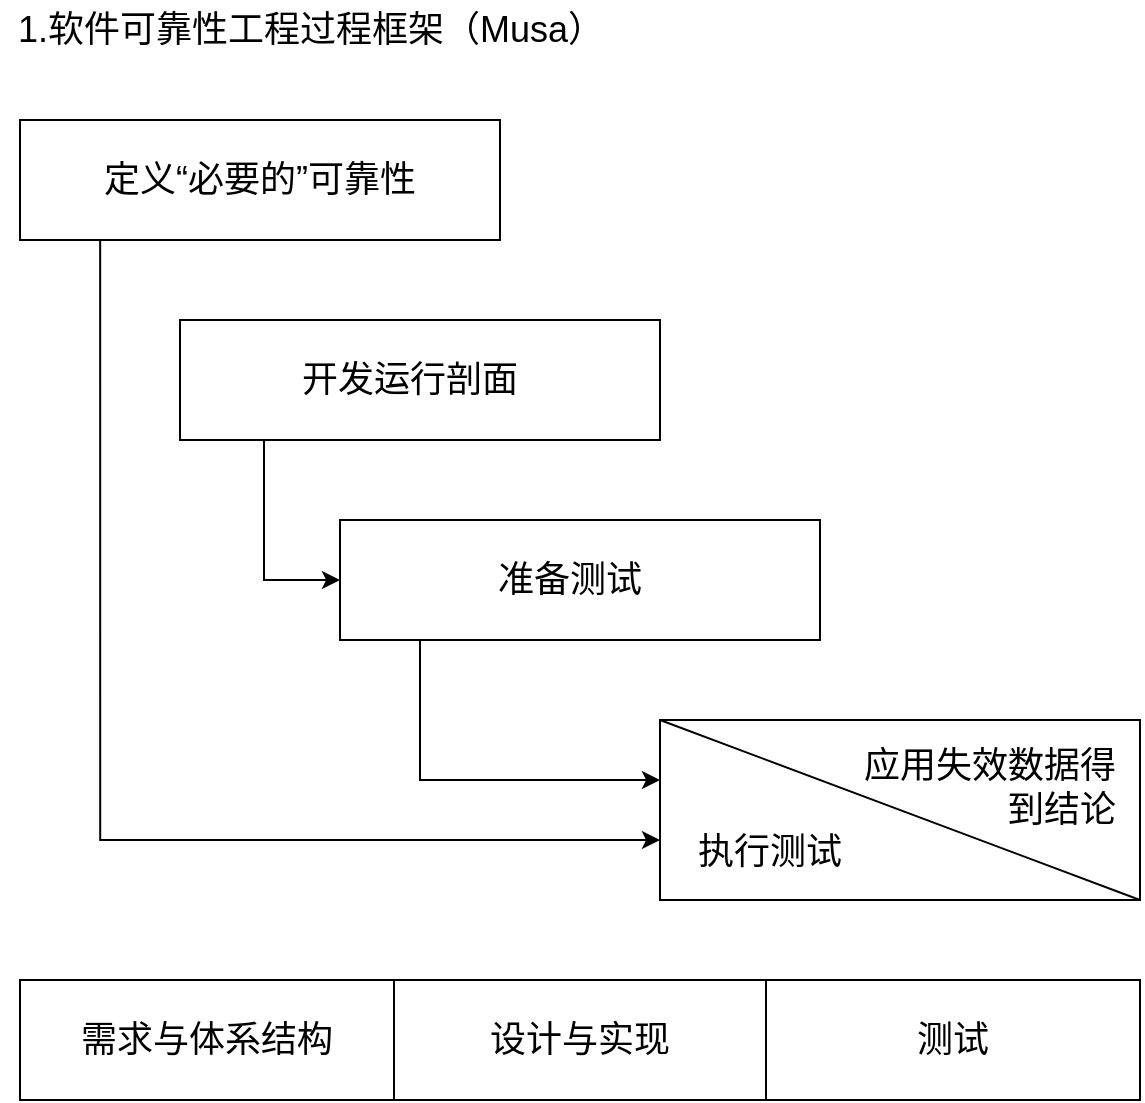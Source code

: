 <mxfile version="16.2.6" type="github">
  <diagram id="GGYCWKbRazjykh9vFGDS" name="Page-1">
    <mxGraphModel dx="1341" dy="1963" grid="1" gridSize="10" guides="1" tooltips="1" connect="1" arrows="1" fold="1" page="1" pageScale="1" pageWidth="827" pageHeight="1169" math="0" shadow="0">
      <root>
        <mxCell id="0" />
        <mxCell id="1" parent="0" />
        <mxCell id="G4B4auYITuGabKD5fMpG-1" value="" style="rounded=0;whiteSpace=wrap;html=1;" vertex="1" parent="1">
          <mxGeometry x="80" y="40" width="240" height="60" as="geometry" />
        </mxCell>
        <mxCell id="G4B4auYITuGabKD5fMpG-2" value="定义“必要的”可靠性" style="text;html=1;strokeColor=none;fillColor=none;align=center;verticalAlign=middle;whiteSpace=wrap;rounded=0;fontSize=18;fontStyle=0" vertex="1" parent="1">
          <mxGeometry x="115" y="46.25" width="170" height="47.5" as="geometry" />
        </mxCell>
        <mxCell id="G4B4auYITuGabKD5fMpG-3" value="" style="rounded=0;whiteSpace=wrap;html=1;" vertex="1" parent="1">
          <mxGeometry x="160" y="140" width="240" height="60" as="geometry" />
        </mxCell>
        <mxCell id="G4B4auYITuGabKD5fMpG-4" value="" style="rounded=0;whiteSpace=wrap;html=1;" vertex="1" parent="1">
          <mxGeometry x="240" y="240" width="240" height="60" as="geometry" />
        </mxCell>
        <mxCell id="G4B4auYITuGabKD5fMpG-5" value="&lt;span style=&quot;color: rgba(0 , 0 , 0 , 0) ; font-family: monospace ; font-size: 0px&quot;&gt;%3CmxGraphModel%3E%3Croot%3E%3CmxCell%20id%3D%220%22%2F%3E%3CmxCell%20id%3D%221%22%20parent%3D%220%22%2F%3E%3CmxCell%20id%3D%222%22%20value%3D%22%E5%87%86%E5%A4%87%E6%B5%8B%E8%AF%95%22%20style%3D%22text%3Bhtml%3D1%3BstrokeColor%3Dnone%3BfillColor%3Dnone%3Balign%3Dcenter%3BverticalAlign%3Dmiddle%3BwhiteSpace%3Dwrap%3Brounded%3D0%3BfontSize%3D18%3BfontStyle%3D0%22%20vertex%3D%221%22%20parent%3D%221%22%3E%3CmxGeometry%20x%3D%22270%22%20y%3D%22246.25%22%20width%3D%22170%22%20height%3D%2247.5%22%20as%3D%22geometry%22%2F%3E%3C%2FmxCell%3E%3C%2Froot%3E%3C%2FmxGraphModel%3E&lt;/span&gt;&lt;span style=&quot;color: rgba(0 , 0 , 0 , 0) ; font-family: monospace ; font-size: 0px&quot;&gt;%3CmxGraphModel%3E%3Croot%3E%3CmxCell%20id%3D%220%22%2F%3E%3CmxCell%20id%3D%221%22%20parent%3D%220%22%2F%3E%3CmxCell%20id%3D%222%22%20value%3D%22%E5%87%86%E5%A4%87%E6%B5%8B%E8%AF%95%22%20style%3D%22text%3Bhtml%3D1%3BstrokeColor%3Dnone%3BfillColor%3Dnone%3Balign%3Dcenter%3BverticalAlign%3Dmiddle%3BwhiteSpace%3Dwrap%3Brounded%3D0%3BfontSize%3D18%3BfontStyle%3D0%22%20vertex%3D%221%22%20parent%3D%221%22%3E%3CmxGeometry%20x%3D%22270%22%20y%3D%22246.25%22%20width%3D%22170%22%20height%3D%2247.5%22%20as%3D%22geometry%22%2F%3E%3C%2FmxCell%3E%3C%2Froot%3E%3C%2FmxGraphModel%3E&lt;/span&gt;" style="rounded=0;whiteSpace=wrap;html=1;" vertex="1" parent="1">
          <mxGeometry x="400" y="340" width="240" height="90" as="geometry" />
        </mxCell>
        <mxCell id="G4B4auYITuGabKD5fMpG-7" value="" style="edgeStyle=segmentEdgeStyle;endArrow=classic;html=1;rounded=0;fontSize=18;entryX=0;entryY=0.5;entryDx=0;entryDy=0;exitX=0.175;exitY=1;exitDx=0;exitDy=0;exitPerimeter=0;" edge="1" parent="1" source="G4B4auYITuGabKD5fMpG-3" target="G4B4auYITuGabKD5fMpG-4">
          <mxGeometry width="50" height="50" relative="1" as="geometry">
            <mxPoint x="150" y="310" as="sourcePoint" />
            <mxPoint x="200" y="260" as="targetPoint" />
            <Array as="points">
              <mxPoint x="202" y="270" />
            </Array>
          </mxGeometry>
        </mxCell>
        <mxCell id="G4B4auYITuGabKD5fMpG-11" value="" style="edgeStyle=segmentEdgeStyle;endArrow=classic;html=1;rounded=0;fontSize=18;entryX=0;entryY=0.5;entryDx=0;entryDy=0;exitX=0.167;exitY=1;exitDx=0;exitDy=0;exitPerimeter=0;" edge="1" parent="1" source="G4B4auYITuGabKD5fMpG-1">
          <mxGeometry width="50" height="50" relative="1" as="geometry">
            <mxPoint x="362" y="330" as="sourcePoint" />
            <mxPoint x="400" y="400" as="targetPoint" />
            <Array as="points">
              <mxPoint x="120" y="400" />
            </Array>
          </mxGeometry>
        </mxCell>
        <mxCell id="G4B4auYITuGabKD5fMpG-13" value="" style="edgeStyle=segmentEdgeStyle;endArrow=classic;html=1;rounded=0;fontSize=18;entryX=0;entryY=0.5;entryDx=0;entryDy=0;exitX=0.175;exitY=1;exitDx=0;exitDy=0;exitPerimeter=0;" edge="1" parent="1">
          <mxGeometry width="50" height="50" relative="1" as="geometry">
            <mxPoint x="362" y="300" as="sourcePoint" />
            <mxPoint x="400" y="370" as="targetPoint" />
            <Array as="points">
              <mxPoint x="280" y="300" />
              <mxPoint x="280" y="370" />
            </Array>
          </mxGeometry>
        </mxCell>
        <mxCell id="G4B4auYITuGabKD5fMpG-15" value="" style="endArrow=none;html=1;rounded=0;fontSize=18;entryX=1;entryY=1;entryDx=0;entryDy=0;exitX=0;exitY=0;exitDx=0;exitDy=0;" edge="1" parent="1" source="G4B4auYITuGabKD5fMpG-5" target="G4B4auYITuGabKD5fMpG-5">
          <mxGeometry width="50" height="50" relative="1" as="geometry">
            <mxPoint x="470" y="390" as="sourcePoint" />
            <mxPoint x="520" y="340" as="targetPoint" />
          </mxGeometry>
        </mxCell>
        <mxCell id="G4B4auYITuGabKD5fMpG-16" value="开发运行剖面" style="text;html=1;strokeColor=none;fillColor=none;align=center;verticalAlign=middle;whiteSpace=wrap;rounded=0;fontSize=18;fontStyle=0" vertex="1" parent="1">
          <mxGeometry x="190" y="146.25" width="170" height="47.5" as="geometry" />
        </mxCell>
        <mxCell id="G4B4auYITuGabKD5fMpG-17" value="准备测试" style="text;html=1;strokeColor=none;fillColor=none;align=center;verticalAlign=middle;whiteSpace=wrap;rounded=0;fontSize=18;fontStyle=0" vertex="1" parent="1">
          <mxGeometry x="270" y="246.25" width="170" height="47.5" as="geometry" />
        </mxCell>
        <mxCell id="G4B4auYITuGabKD5fMpG-18" value="执行测试" style="text;html=1;strokeColor=none;fillColor=none;align=center;verticalAlign=middle;whiteSpace=wrap;rounded=0;fontSize=18;fontStyle=0" vertex="1" parent="1">
          <mxGeometry x="370" y="382.5" width="170" height="47.5" as="geometry" />
        </mxCell>
        <mxCell id="G4B4auYITuGabKD5fMpG-19" value="应用失效数据得&lt;br&gt;到结论" style="text;html=1;strokeColor=none;fillColor=none;align=right;verticalAlign=middle;whiteSpace=wrap;rounded=0;fontSize=18;fontStyle=0" vertex="1" parent="1">
          <mxGeometry x="460" y="350" width="170" height="47.5" as="geometry" />
        </mxCell>
        <mxCell id="G4B4auYITuGabKD5fMpG-59" value="" style="shape=table;html=1;whiteSpace=wrap;startSize=0;container=1;collapsible=0;childLayout=tableLayout;fontSize=18;fontStyle=1" vertex="1" parent="1">
          <mxGeometry x="80" y="470" width="560" height="60" as="geometry" />
        </mxCell>
        <mxCell id="G4B4auYITuGabKD5fMpG-60" value="" style="shape=tableRow;horizontal=0;startSize=0;swimlaneHead=0;swimlaneBody=0;top=0;left=0;bottom=0;right=0;collapsible=0;dropTarget=0;fillColor=none;points=[[0,0.5],[1,0.5]];portConstraint=eastwest;fontSize=18;" vertex="1" parent="G4B4auYITuGabKD5fMpG-59">
          <mxGeometry width="560" height="60" as="geometry" />
        </mxCell>
        <mxCell id="G4B4auYITuGabKD5fMpG-61" value="需求与体系结构" style="shape=partialRectangle;html=1;whiteSpace=wrap;connectable=0;fillColor=none;top=0;left=0;bottom=0;right=0;overflow=hidden;fontSize=18;fontStyle=0" vertex="1" parent="G4B4auYITuGabKD5fMpG-60">
          <mxGeometry width="187" height="60" as="geometry">
            <mxRectangle width="187" height="60" as="alternateBounds" />
          </mxGeometry>
        </mxCell>
        <mxCell id="G4B4auYITuGabKD5fMpG-62" value="&lt;span&gt;设计与实现&lt;/span&gt;" style="shape=partialRectangle;html=1;whiteSpace=wrap;connectable=0;fillColor=none;top=0;left=0;bottom=0;right=0;overflow=hidden;fontSize=18;fontStyle=0" vertex="1" parent="G4B4auYITuGabKD5fMpG-60">
          <mxGeometry x="187" width="186" height="60" as="geometry">
            <mxRectangle width="186" height="60" as="alternateBounds" />
          </mxGeometry>
        </mxCell>
        <mxCell id="G4B4auYITuGabKD5fMpG-63" value="&lt;span style=&quot;font-weight: normal&quot;&gt;测试&lt;/span&gt;" style="shape=partialRectangle;html=1;whiteSpace=wrap;connectable=0;fillColor=none;top=0;left=0;bottom=0;right=0;overflow=hidden;fontSize=18;fontStyle=1" vertex="1" parent="G4B4auYITuGabKD5fMpG-60">
          <mxGeometry x="373" width="187" height="60" as="geometry">
            <mxRectangle width="187" height="60" as="alternateBounds" />
          </mxGeometry>
        </mxCell>
        <mxCell id="G4B4auYITuGabKD5fMpG-72" value="1.软件可靠性工程过程框架（Musa）" style="text;html=1;align=center;verticalAlign=middle;resizable=0;points=[];autosize=1;strokeColor=none;fillColor=none;fontSize=18;" vertex="1" parent="1">
          <mxGeometry x="70" y="-20" width="310" height="30" as="geometry" />
        </mxCell>
      </root>
    </mxGraphModel>
  </diagram>
</mxfile>
